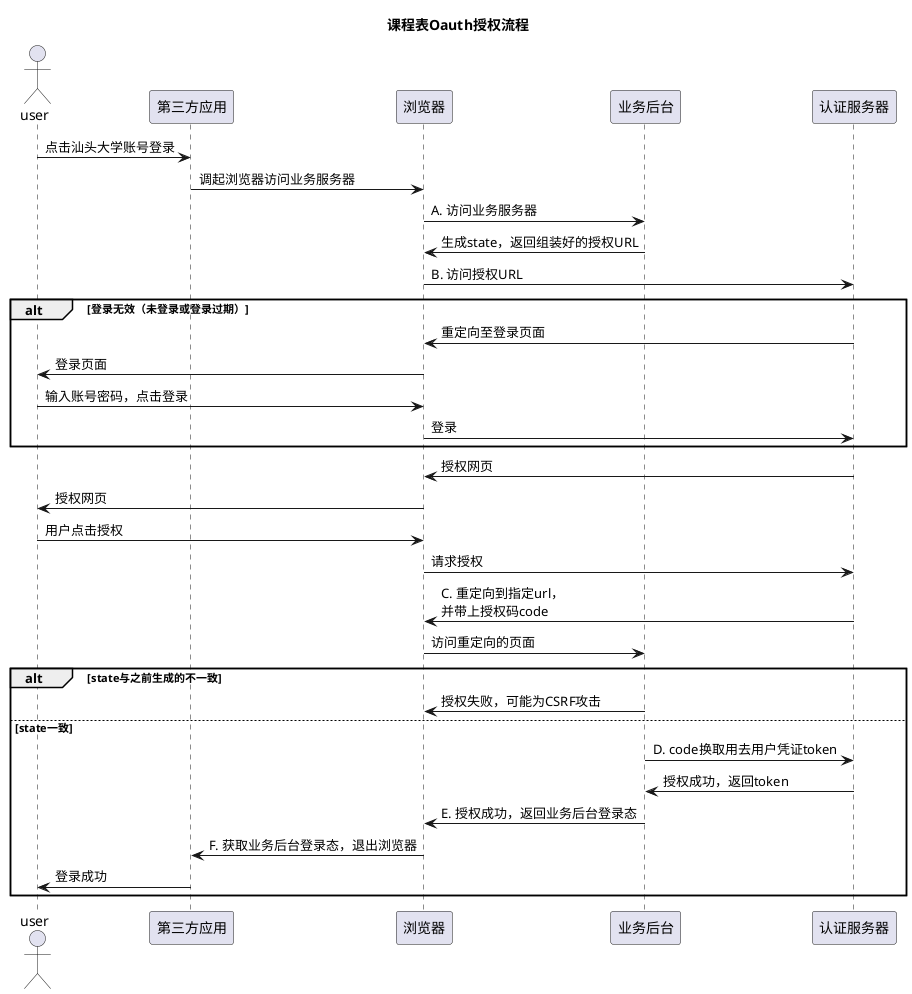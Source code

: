 @startuml
title
    课程表Oauth授权流程
end title
actor user
participant user
participant "第三方应用" as app
participant "浏览器" as browser
participant "业务后台" as syllabus
participant "认证服务器" as oauth

user -> app: 点击汕头大学账号登录
app -> browser: 调起浏览器访问业务服务器
browser -> syllabus: A. 访问业务服务器
syllabus -> browser: 生成state，返回组装好的授权URL
browser -> oauth: B. 访问授权URL
alt 登录无效（未登录或登录过期）
    oauth -> browser: 重定向至登录页面
    browser -> user: 登录页面
    user -> browser: 输入账号密码，点击登录
    browser -> oauth: 登录
end
oauth -> browser: 授权网页
browser -> user: 授权网页
user -> browser: 用户点击授权
browser -> oauth: 请求授权
oauth -> browser: C. 重定向到指定url，\n并带上授权码code
browser -> syllabus: 访问重定向的页面
alt state与之前生成的不一致
    syllabus -> browser: 授权失败，可能为CSRF攻击
else state一致
    syllabus -> oauth: D. code换取用去用户凭证token
    oauth -> syllabus: 授权成功，返回token
    syllabus -> browser: E. 授权成功，返回业务后台登录态
    browser -> app: F. 获取业务后台登录态，退出浏览器
    app -> user: 登录成功
end
@enduml
